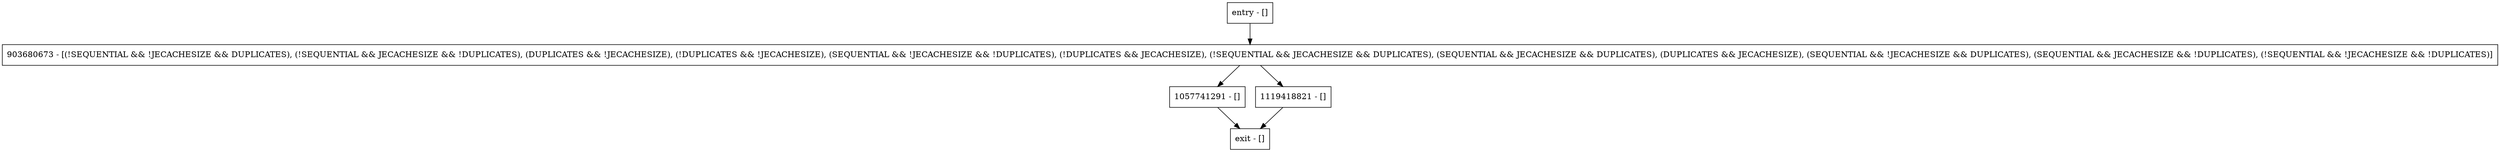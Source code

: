 digraph getDbImpl {
node [shape=record];
entry [label="entry - []"];
exit [label="exit - []"];
1057741291 [label="1057741291 - []"];
903680673 [label="903680673 - [(!SEQUENTIAL && !JECACHESIZE && DUPLICATES), (!SEQUENTIAL && JECACHESIZE && !DUPLICATES), (DUPLICATES && !JECACHESIZE), (!DUPLICATES && !JECACHESIZE), (SEQUENTIAL && !JECACHESIZE && !DUPLICATES), (!DUPLICATES && JECACHESIZE), (!SEQUENTIAL && JECACHESIZE && DUPLICATES), (SEQUENTIAL && JECACHESIZE && DUPLICATES), (DUPLICATES && JECACHESIZE), (SEQUENTIAL && !JECACHESIZE && DUPLICATES), (SEQUENTIAL && JECACHESIZE && !DUPLICATES), (!SEQUENTIAL && !JECACHESIZE && !DUPLICATES)]"];
1119418821 [label="1119418821 - []"];
entry;
exit;
entry -> 903680673;
1057741291 -> exit;
903680673 -> 1057741291;
903680673 -> 1119418821;
1119418821 -> exit;
}
